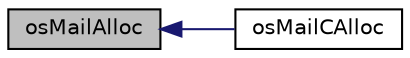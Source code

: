 digraph "osMailAlloc"
{
  edge [fontname="Helvetica",fontsize="10",labelfontname="Helvetica",labelfontsize="10"];
  node [fontname="Helvetica",fontsize="10",shape=record];
  rankdir="LR";
  Node22 [label="osMailAlloc",height=0.2,width=0.4,color="black", fillcolor="grey75", style="filled", fontcolor="black"];
  Node22 -> Node23 [dir="back",color="midnightblue",fontsize="10",style="solid",fontname="Helvetica"];
  Node23 [label="osMailCAlloc",height=0.2,width=0.4,color="black", fillcolor="white", style="filled",URL="$cmsis__os_8h.html#a9e492e5839bf0d2bf66492e70eae3ddb",tooltip="Allocate a memory block from a mail and set memory block to zero. "];
}
